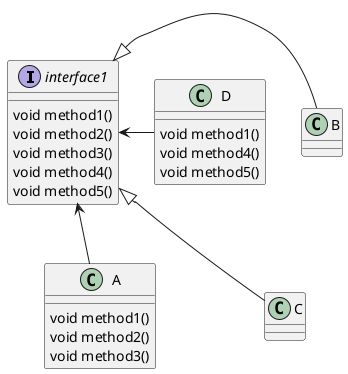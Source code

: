 @startuml

interface interface1{
    void method1()
    void method2()
    void method3()
    void method4()
    void method5()
}

together {
    class A {
        void method1()
        void method2()
        void method3()
    }

    class D {
        void method1()
        void method4()
        void method5()
    }
}

together {
    class B
    class C
}

A -up[hidden]- D
C -up[hidden]- B

' --|> 实现于接口
B -left--|> interface1
C -left--|> interface1

' -> 依赖于接口
A -left-> interface1
D -left-> interface1
@enduml